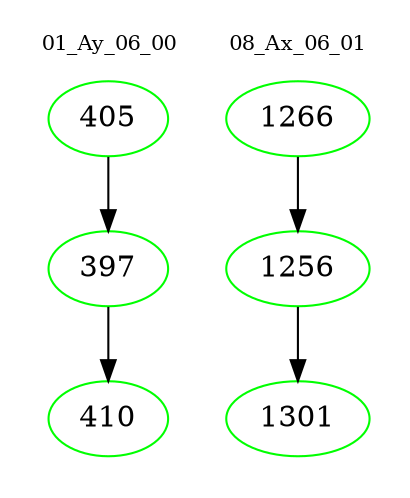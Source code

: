 digraph{
subgraph cluster_0 {
color = white
label = "01_Ay_06_00";
fontsize=10;
T0_405 [label="405", color="green"]
T0_405 -> T0_397 [color="black"]
T0_397 [label="397", color="green"]
T0_397 -> T0_410 [color="black"]
T0_410 [label="410", color="green"]
}
subgraph cluster_1 {
color = white
label = "08_Ax_06_01";
fontsize=10;
T1_1266 [label="1266", color="green"]
T1_1266 -> T1_1256 [color="black"]
T1_1256 [label="1256", color="green"]
T1_1256 -> T1_1301 [color="black"]
T1_1301 [label="1301", color="green"]
}
}
